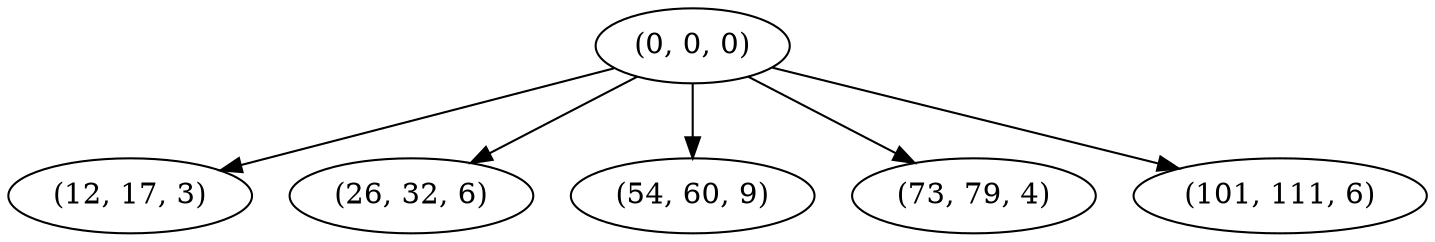 digraph tree {
    "(0, 0, 0)";
    "(12, 17, 3)";
    "(26, 32, 6)";
    "(54, 60, 9)";
    "(73, 79, 4)";
    "(101, 111, 6)";
    "(0, 0, 0)" -> "(12, 17, 3)";
    "(0, 0, 0)" -> "(26, 32, 6)";
    "(0, 0, 0)" -> "(54, 60, 9)";
    "(0, 0, 0)" -> "(73, 79, 4)";
    "(0, 0, 0)" -> "(101, 111, 6)";
}
